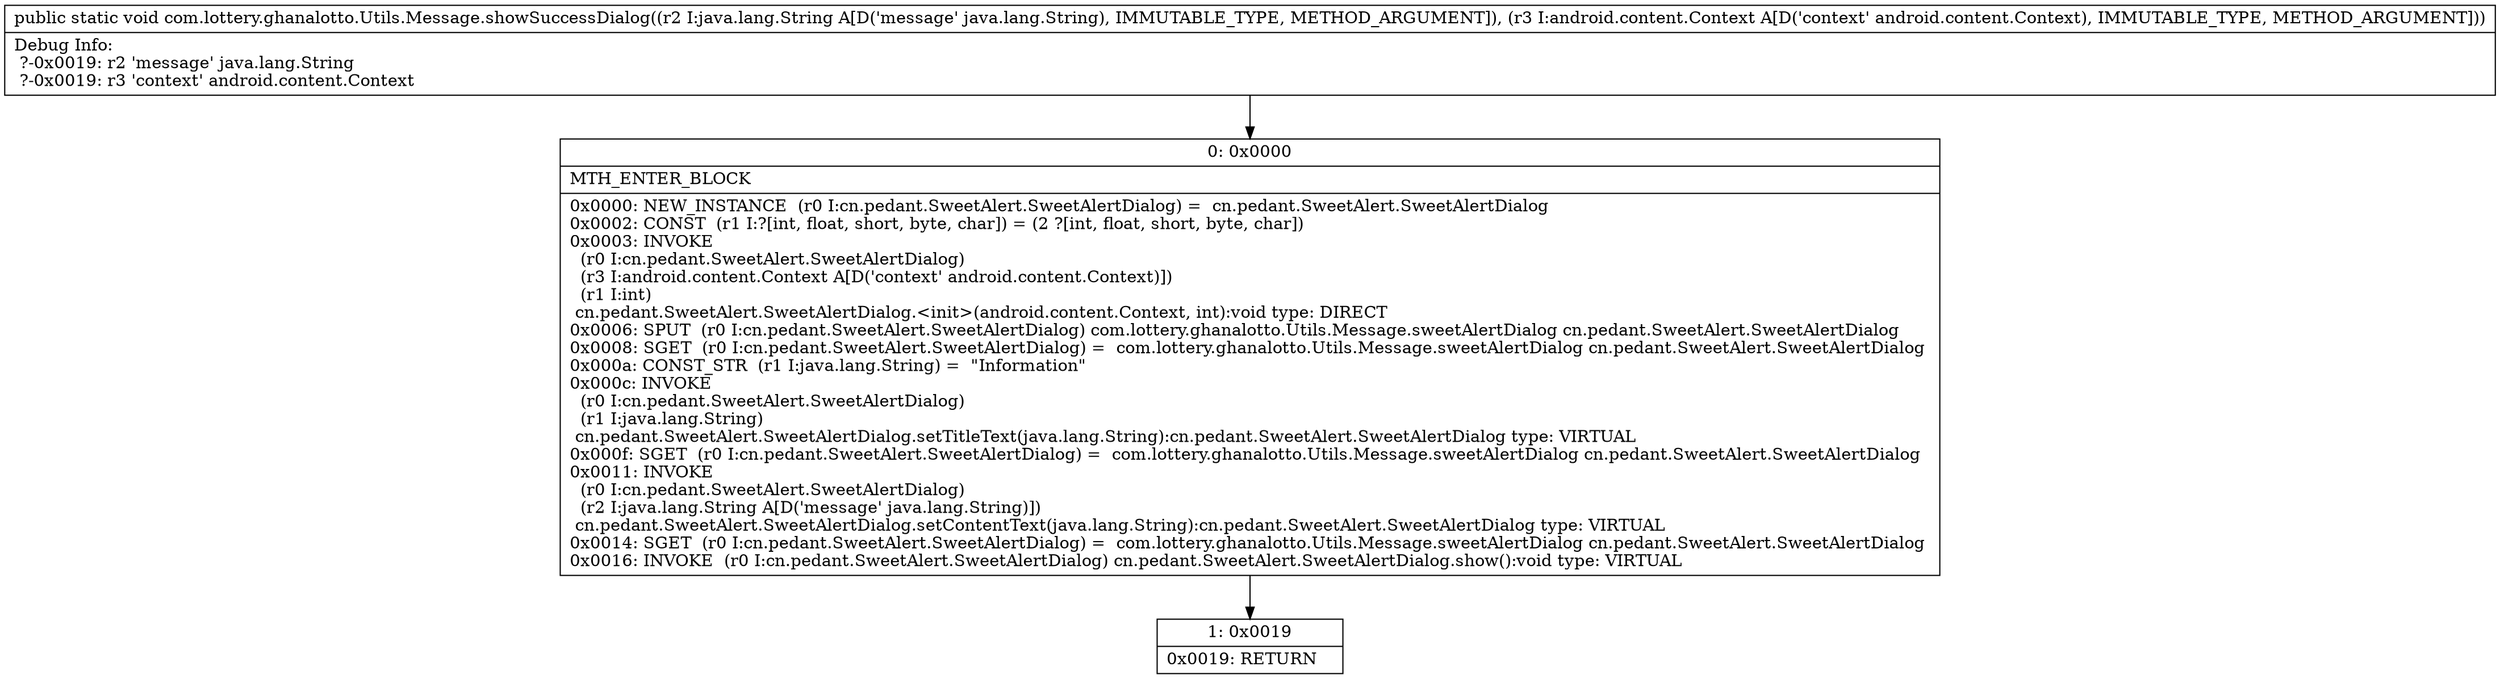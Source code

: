 digraph "CFG forcom.lottery.ghanalotto.Utils.Message.showSuccessDialog(Ljava\/lang\/String;Landroid\/content\/Context;)V" {
Node_0 [shape=record,label="{0\:\ 0x0000|MTH_ENTER_BLOCK\l|0x0000: NEW_INSTANCE  (r0 I:cn.pedant.SweetAlert.SweetAlertDialog) =  cn.pedant.SweetAlert.SweetAlertDialog \l0x0002: CONST  (r1 I:?[int, float, short, byte, char]) = (2 ?[int, float, short, byte, char]) \l0x0003: INVOKE  \l  (r0 I:cn.pedant.SweetAlert.SweetAlertDialog)\l  (r3 I:android.content.Context A[D('context' android.content.Context)])\l  (r1 I:int)\l cn.pedant.SweetAlert.SweetAlertDialog.\<init\>(android.content.Context, int):void type: DIRECT \l0x0006: SPUT  (r0 I:cn.pedant.SweetAlert.SweetAlertDialog) com.lottery.ghanalotto.Utils.Message.sweetAlertDialog cn.pedant.SweetAlert.SweetAlertDialog \l0x0008: SGET  (r0 I:cn.pedant.SweetAlert.SweetAlertDialog) =  com.lottery.ghanalotto.Utils.Message.sweetAlertDialog cn.pedant.SweetAlert.SweetAlertDialog \l0x000a: CONST_STR  (r1 I:java.lang.String) =  \"Information\" \l0x000c: INVOKE  \l  (r0 I:cn.pedant.SweetAlert.SweetAlertDialog)\l  (r1 I:java.lang.String)\l cn.pedant.SweetAlert.SweetAlertDialog.setTitleText(java.lang.String):cn.pedant.SweetAlert.SweetAlertDialog type: VIRTUAL \l0x000f: SGET  (r0 I:cn.pedant.SweetAlert.SweetAlertDialog) =  com.lottery.ghanalotto.Utils.Message.sweetAlertDialog cn.pedant.SweetAlert.SweetAlertDialog \l0x0011: INVOKE  \l  (r0 I:cn.pedant.SweetAlert.SweetAlertDialog)\l  (r2 I:java.lang.String A[D('message' java.lang.String)])\l cn.pedant.SweetAlert.SweetAlertDialog.setContentText(java.lang.String):cn.pedant.SweetAlert.SweetAlertDialog type: VIRTUAL \l0x0014: SGET  (r0 I:cn.pedant.SweetAlert.SweetAlertDialog) =  com.lottery.ghanalotto.Utils.Message.sweetAlertDialog cn.pedant.SweetAlert.SweetAlertDialog \l0x0016: INVOKE  (r0 I:cn.pedant.SweetAlert.SweetAlertDialog) cn.pedant.SweetAlert.SweetAlertDialog.show():void type: VIRTUAL \l}"];
Node_1 [shape=record,label="{1\:\ 0x0019|0x0019: RETURN   \l}"];
MethodNode[shape=record,label="{public static void com.lottery.ghanalotto.Utils.Message.showSuccessDialog((r2 I:java.lang.String A[D('message' java.lang.String), IMMUTABLE_TYPE, METHOD_ARGUMENT]), (r3 I:android.content.Context A[D('context' android.content.Context), IMMUTABLE_TYPE, METHOD_ARGUMENT]))  | Debug Info:\l  ?\-0x0019: r2 'message' java.lang.String\l  ?\-0x0019: r3 'context' android.content.Context\l}"];
MethodNode -> Node_0;
Node_0 -> Node_1;
}

